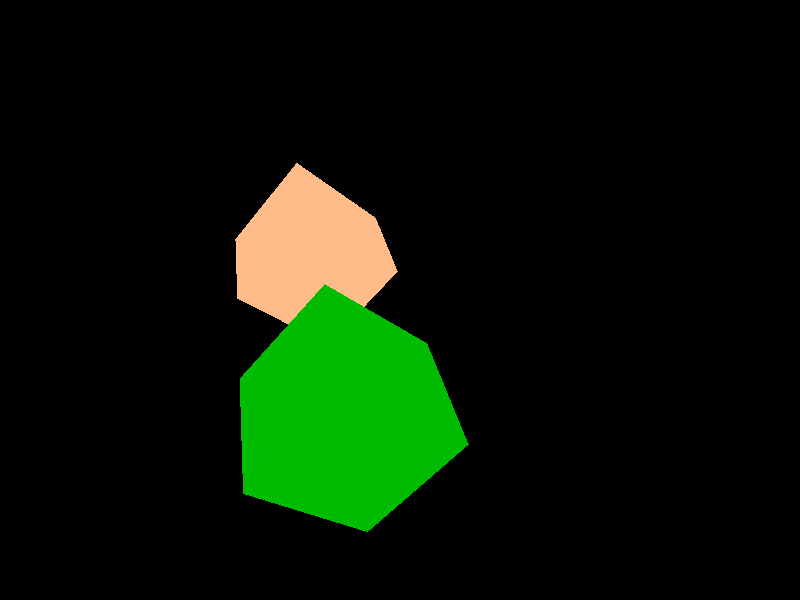 // Generated by OpenSCAD!
// Source file: pov-export.scad

#version 3.7;
global_settings { assumed_gamma 1.0 }
#declare MATERIAL=finish { specular 0.5 roughness 0.001 reflection{0 0.63 fresnel} ambient 0 diffuse 0.6 conserve_energy }
#declare MATERIAL_INT=interior{ior 1.32}
polygon { 4, 
<-10, 0, 0>, <-10, 0, 10>, <-10, 10, 10>, <-10, 0, 0>
texture { pigment { color rgbf <1, 0.5, 0.25, 0.875> } }
finish { MATERIAL } interior { MATERIAL_INT }
}
polygon { 4, 
<-10, 0, 0>, <-10, 10, 0>, <0, 10, 0>, <-10, 0, 0>
texture { pigment { color rgbf <1, 0.5, 0.25, 0.875> } }
finish { MATERIAL } interior { MATERIAL_INT }
}
polygon { 4, 
<-10, 0, 0>, <-10, 10, 10>, <-10, 10, 0>, <-10, 0, 0>
texture { pigment { color rgbf <1, 0.5, 0.25, 0.875> } }
finish { MATERIAL } interior { MATERIAL_INT }
}
polygon { 4, 
<-10, 0, 0>, <0, 0, 0>, <0, 0, 10>, <-10, 0, 0>
texture { pigment { color rgbf <1, 0.5, 0.25, 0.875> } }
finish { MATERIAL } interior { MATERIAL_INT }
}
polygon { 4, 
<-10, 0, 0>, <0, 0, 10>, <-10, 0, 10>, <-10, 0, 0>
texture { pigment { color rgbf <1, 0.5, 0.25, 0.875> } }
finish { MATERIAL } interior { MATERIAL_INT }
}
polygon { 4, 
<-10, 0, 0>, <0, 10, 0>, <0, 0, 0>, <-10, 0, 0>
texture { pigment { color rgbf <1, 0.5, 0.25, 0.875> } }
finish { MATERIAL } interior { MATERIAL_INT }
}
polygon { 4, 
<-10, 0, 10>, <0, 0, 10>, <-10, 10, 10>, <-10, 0, 10>
texture { pigment { color rgbf <1, 0.5, 0.25, 0.875> } }
finish { MATERIAL } interior { MATERIAL_INT }
}
polygon { 4, 
<-10, 10, 0>, <-10, 10, 10>, <0, 10, 0>, <-10, 10, 0>
texture { pigment { color rgbf <1, 0.5, 0.25, 0.875> } }
finish { MATERIAL } interior { MATERIAL_INT }
}
polygon { 4, 
<-10, 10, 10>, <0, 0, 10>, <0, 10, 10>, <-10, 10, 10>
texture { pigment { color rgbf <1, 0.5, 0.25, 0.875> } }
finish { MATERIAL } interior { MATERIAL_INT }
}
polygon { 4, 
<-10, 10, 10>, <0, 10, 10>, <0, 10, 0>, <-10, 10, 10>
texture { pigment { color rgbf <1, 0.5, 0.25, 0.875> } }
finish { MATERIAL } interior { MATERIAL_INT }
}
polygon { 4, 
<0, 0, 0>, <0, 10, 0>, <0, 0, 10>, <0, 0, 0>
texture { pigment { color rgbf <1, 0.5, 0.25, 0.875> } }
finish { MATERIAL } interior { MATERIAL_INT }
}
polygon { 4, 
<0, 0, 10>, <0, 10, 0>, <0, 10, 10>, <0, 0, 10>
texture { pigment { color rgbf <1, 0.5, 0.25, 0.875> } }
finish { MATERIAL } interior { MATERIAL_INT }
}
polygon { 4, 
<10, 0, 0>, <10, 0, 10>, <10, 10, 10>, <10, 0, 0>
texture { pigment { color rgbf <0, 0.501961, 0, 0> } }
finish { MATERIAL } interior { MATERIAL_INT }
}
polygon { 4, 
<10, 0, 0>, <10, 10, 0>, <20, 10, 0>, <10, 0, 0>
texture { pigment { color rgbf <0, 0.501961, 0, 0> } }
finish { MATERIAL } interior { MATERIAL_INT }
}
polygon { 4, 
<10, 0, 0>, <10, 10, 10>, <10, 10, 0>, <10, 0, 0>
texture { pigment { color rgbf <0, 0.501961, 0, 0> } }
finish { MATERIAL } interior { MATERIAL_INT }
}
polygon { 4, 
<10, 0, 0>, <20, 0, 0>, <20, 0, 10>, <10, 0, 0>
texture { pigment { color rgbf <0, 0.501961, 0, 0> } }
finish { MATERIAL } interior { MATERIAL_INT }
}
polygon { 4, 
<10, 0, 0>, <20, 0, 10>, <10, 0, 10>, <10, 0, 0>
texture { pigment { color rgbf <0, 0.501961, 0, 0> } }
finish { MATERIAL } interior { MATERIAL_INT }
}
polygon { 4, 
<10, 0, 0>, <20, 10, 0>, <20, 0, 0>, <10, 0, 0>
texture { pigment { color rgbf <0, 0.501961, 0, 0> } }
finish { MATERIAL } interior { MATERIAL_INT }
}
polygon { 4, 
<10, 0, 10>, <20, 0, 10>, <10, 10, 10>, <10, 0, 10>
texture { pigment { color rgbf <0, 0.501961, 0, 0> } }
finish { MATERIAL } interior { MATERIAL_INT }
}
polygon { 4, 
<10, 10, 0>, <10, 10, 10>, <20, 10, 0>, <10, 10, 0>
texture { pigment { color rgbf <0, 0.501961, 0, 0> } }
finish { MATERIAL } interior { MATERIAL_INT }
}
polygon { 4, 
<10, 10, 10>, <20, 0, 10>, <20, 10, 10>, <10, 10, 10>
texture { pigment { color rgbf <0, 0.501961, 0, 0> } }
finish { MATERIAL } interior { MATERIAL_INT }
}
polygon { 4, 
<10, 10, 10>, <20, 10, 10>, <20, 10, 0>, <10, 10, 10>
texture { pigment { color rgbf <0, 0.501961, 0, 0> } }
finish { MATERIAL } interior { MATERIAL_INT }
}
polygon { 4, 
<20, 0, 0>, <20, 10, 0>, <20, 0, 10>, <20, 0, 0>
texture { pigment { color rgbf <0, 0.501961, 0, 0> } }
finish { MATERIAL } interior { MATERIAL_INT }
}
polygon { 4, 
<20, 0, 10>, <20, 10, 0>, <20, 10, 10>, <20, 0, 10>
texture { pigment { color rgbf <0, 0.501961, 0, 0> } }
finish { MATERIAL } interior { MATERIAL_INT }
}
light_source { <-70, -20, -20> color rgb <0.2, 0.2, 0.2> }
light_source { <-70, -20, 5> color rgb <0.2, 0.2, 0.2> }
light_source { <-70, -20, 30> color rgb <0.2, 0.2, 0.2> }
light_source { <-70, 5, -20> color rgb <0.2, 0.2, 0.2> }
light_source { <-70, 5, 5> color rgb <0.2, 0.2, 0.2> }
light_source { <-70, 5, 30> color rgb <0.2, 0.2, 0.2> }
light_source { <-70, 30, -20> color rgb <0.2, 0.2, 0.2> }
light_source { <-70, 30, 5> color rgb <0.2, 0.2, 0.2> }
light_source { <-70, 30, 30> color rgb <0.2, 0.2, 0.2> }
light_source { <5, -20, -20> color rgb <0.2, 0.2, 0.2> }
light_source { <5, -20, 5> color rgb <0.2, 0.2, 0.2> }
light_source { <5, -20, 30> color rgb <0.2, 0.2, 0.2> }
light_source { <5, 5, -20> color rgb <0.2, 0.2, 0.2> }
light_source { <5, 5, 5> color rgb <0.2, 0.2, 0.2> }
light_source { <5, 5, 30> color rgb <0.2, 0.2, 0.2> }
light_source { <5, 30, -20> color rgb <0.2, 0.2, 0.2> }
light_source { <5, 30, 5> color rgb <0.2, 0.2, 0.2> }
light_source { <5, 30, 30> color rgb <0.2, 0.2, 0.2> }
light_source { <80, -20, -20> color rgb <0.2, 0.2, 0.2> }
light_source { <80, -20, 5> color rgb <0.2, 0.2, 0.2> }
light_source { <80, -20, 30> color rgb <0.2, 0.2, 0.2> }
light_source { <80, 5, -20> color rgb <0.2, 0.2, 0.2> }
light_source { <80, 5, 5> color rgb <0.2, 0.2, 0.2> }
light_source { <80, 5, 30> color rgb <0.2, 0.2, 0.2> }
light_source { <80, 30, -20> color rgb <0.2, 0.2, 0.2> }
light_source { <80, 30, 5> color rgb <0.2, 0.2, 0.2> }
light_source { <80, 30, 30> color rgb <0.2, 0.2, 0.2> }
camera { look_at <5, 5, 5> location <50, -20, 20> up <0, 0, 1> right <1, 0, 0> sky <0, 0, 1> rotate <-55, clock * 3, clock + 25> right x*image_width/image_height }
#include "rad_def.inc"
global_settings { photons { count 20000 autostop 0 jitter .4 } radiosity { Rad_Settings(Radiosity_Normal, off, off) } }

